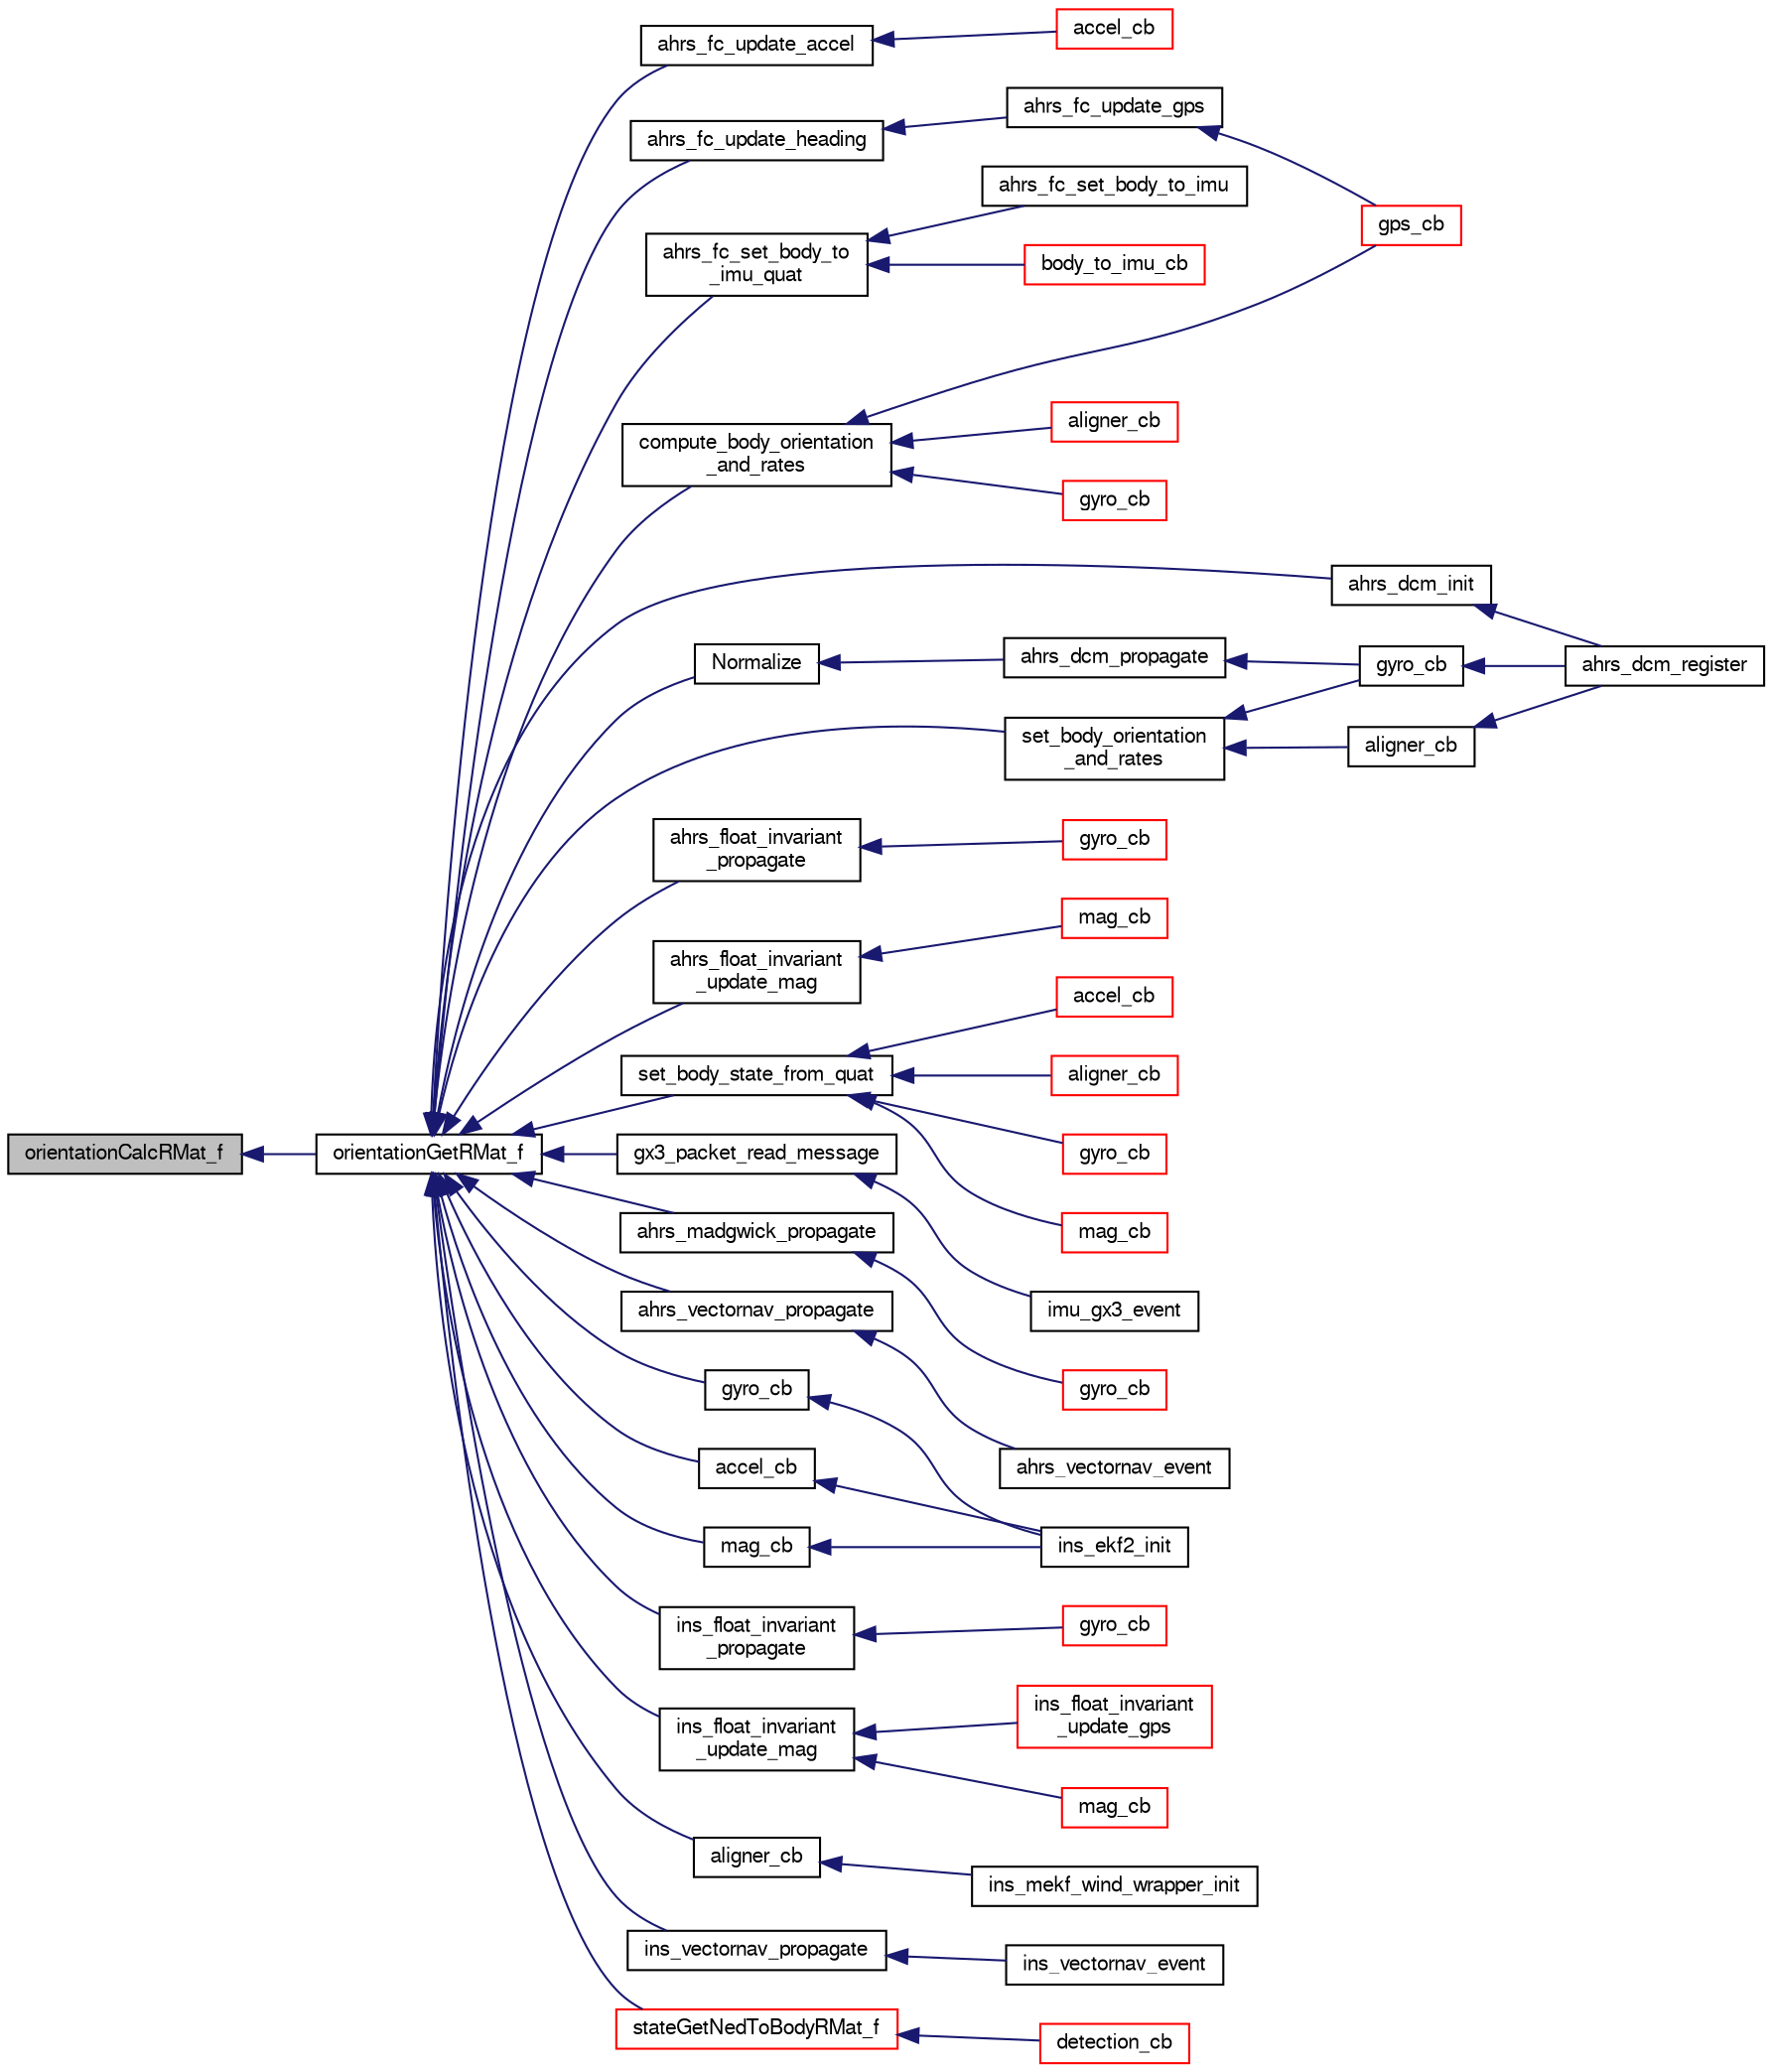 digraph "orientationCalcRMat_f"
{
  edge [fontname="FreeSans",fontsize="10",labelfontname="FreeSans",labelfontsize="10"];
  node [fontname="FreeSans",fontsize="10",shape=record];
  rankdir="LR";
  Node1 [label="orientationCalcRMat_f",height=0.2,width=0.4,color="black", fillcolor="grey75", style="filled", fontcolor="black"];
  Node1 -> Node2 [dir="back",color="midnightblue",fontsize="10",style="solid",fontname="FreeSans"];
  Node2 [label="orientationGetRMat_f",height=0.2,width=0.4,color="black", fillcolor="white", style="filled",URL="$group__math__orientation__representation.html#gadad1660d6ec48c67423b76622ce80b51",tooltip="Get vehicle body attitude rotation matrix (float). "];
  Node2 -> Node3 [dir="back",color="midnightblue",fontsize="10",style="solid",fontname="FreeSans"];
  Node3 [label="ahrs_fc_update_accel",height=0.2,width=0.4,color="black", fillcolor="white", style="filled",URL="$ahrs__float__cmpl_8h.html#ad3fe7a6c0c460ce60bce6bf52e7b684e"];
  Node3 -> Node4 [dir="back",color="midnightblue",fontsize="10",style="solid",fontname="FreeSans"];
  Node4 [label="accel_cb",height=0.2,width=0.4,color="red", fillcolor="white", style="filled",URL="$ahrs__float__cmpl__wrapper_8c.html#aacd6b1869f263f90a6f1fbe777a87793"];
  Node2 -> Node5 [dir="back",color="midnightblue",fontsize="10",style="solid",fontname="FreeSans"];
  Node5 [label="ahrs_fc_update_heading",height=0.2,width=0.4,color="black", fillcolor="white", style="filled",URL="$ahrs__float__cmpl_8h.html#aebdc25e0d7025b98b96153d54e2b29c1",tooltip="Update yaw based on a heading measurement. "];
  Node5 -> Node6 [dir="back",color="midnightblue",fontsize="10",style="solid",fontname="FreeSans"];
  Node6 [label="ahrs_fc_update_gps",height=0.2,width=0.4,color="black", fillcolor="white", style="filled",URL="$ahrs__float__cmpl_8h.html#ad866a4c74ddf87b458a8cadc7a002ef2"];
  Node6 -> Node7 [dir="back",color="midnightblue",fontsize="10",style="solid",fontname="FreeSans"];
  Node7 [label="gps_cb",height=0.2,width=0.4,color="red", fillcolor="white", style="filled",URL="$ahrs__float__cmpl__wrapper_8c.html#a1c1656ce80fe1f1ad49fea691164dbf8"];
  Node2 -> Node8 [dir="back",color="midnightblue",fontsize="10",style="solid",fontname="FreeSans"];
  Node8 [label="ahrs_fc_set_body_to\l_imu_quat",height=0.2,width=0.4,color="black", fillcolor="white", style="filled",URL="$ahrs__float__cmpl_8h.html#af7031b11bbdd78128a0f654b1e95aeec"];
  Node8 -> Node9 [dir="back",color="midnightblue",fontsize="10",style="solid",fontname="FreeSans"];
  Node9 [label="ahrs_fc_set_body_to_imu",height=0.2,width=0.4,color="black", fillcolor="white", style="filled",URL="$ahrs__float__cmpl_8h.html#abcc12ae7ea66597015282905a669d8e6"];
  Node8 -> Node10 [dir="back",color="midnightblue",fontsize="10",style="solid",fontname="FreeSans"];
  Node10 [label="body_to_imu_cb",height=0.2,width=0.4,color="red", fillcolor="white", style="filled",URL="$ahrs__float__cmpl__wrapper_8c.html#ab5f6300c213088a4ea0598baafb5e736"];
  Node2 -> Node11 [dir="back",color="midnightblue",fontsize="10",style="solid",fontname="FreeSans"];
  Node11 [label="compute_body_orientation\l_and_rates",height=0.2,width=0.4,color="black", fillcolor="white", style="filled",URL="$ahrs__float__cmpl__wrapper_8c.html#a2e90a05e5a4ca369d0308bb72e68171d",tooltip="Compute body orientation and rates from imu orientation and rates. "];
  Node11 -> Node12 [dir="back",color="midnightblue",fontsize="10",style="solid",fontname="FreeSans"];
  Node12 [label="aligner_cb",height=0.2,width=0.4,color="red", fillcolor="white", style="filled",URL="$ahrs__float__cmpl__wrapper_8c.html#abb508f672663ab1485eae5b9e1799f21"];
  Node11 -> Node7 [dir="back",color="midnightblue",fontsize="10",style="solid",fontname="FreeSans"];
  Node11 -> Node13 [dir="back",color="midnightblue",fontsize="10",style="solid",fontname="FreeSans"];
  Node13 [label="gyro_cb",height=0.2,width=0.4,color="red", fillcolor="white", style="filled",URL="$ahrs__float__cmpl__wrapper_8c.html#a47e1ea35fdb43af72537c6c9f38b889d"];
  Node2 -> Node14 [dir="back",color="midnightblue",fontsize="10",style="solid",fontname="FreeSans"];
  Node14 [label="ahrs_dcm_init",height=0.2,width=0.4,color="black", fillcolor="white", style="filled",URL="$ahrs__float__dcm_8h.html#a72e0ab470bdd713dbf05bbb7d2aaac0c"];
  Node14 -> Node15 [dir="back",color="midnightblue",fontsize="10",style="solid",fontname="FreeSans"];
  Node15 [label="ahrs_dcm_register",height=0.2,width=0.4,color="black", fillcolor="white", style="filled",URL="$ahrs__float__dcm__wrapper_8h.html#a18235ffdb70868861d5424fe8c4bafa5"];
  Node2 -> Node16 [dir="back",color="midnightblue",fontsize="10",style="solid",fontname="FreeSans"];
  Node16 [label="Normalize",height=0.2,width=0.4,color="black", fillcolor="white", style="filled",URL="$ahrs__float__dcm_8c.html#a231f7602591a267c2669a2af9b9c8749"];
  Node16 -> Node17 [dir="back",color="midnightblue",fontsize="10",style="solid",fontname="FreeSans"];
  Node17 [label="ahrs_dcm_propagate",height=0.2,width=0.4,color="black", fillcolor="white", style="filled",URL="$ahrs__float__dcm_8h.html#a085ad70d62a69cf92b8e08b27b9e60d1"];
  Node17 -> Node18 [dir="back",color="midnightblue",fontsize="10",style="solid",fontname="FreeSans"];
  Node18 [label="gyro_cb",height=0.2,width=0.4,color="black", fillcolor="white", style="filled",URL="$ahrs__float__dcm__wrapper_8c.html#a47e1ea35fdb43af72537c6c9f38b889d"];
  Node18 -> Node15 [dir="back",color="midnightblue",fontsize="10",style="solid",fontname="FreeSans"];
  Node2 -> Node19 [dir="back",color="midnightblue",fontsize="10",style="solid",fontname="FreeSans"];
  Node19 [label="set_body_orientation\l_and_rates",height=0.2,width=0.4,color="black", fillcolor="white", style="filled",URL="$ahrs__float__dcm__wrapper_8c.html#af37e584c40cc004e4db7af1151ff659e",tooltip="Compute body orientation and rates from imu orientation and rates. "];
  Node19 -> Node20 [dir="back",color="midnightblue",fontsize="10",style="solid",fontname="FreeSans"];
  Node20 [label="aligner_cb",height=0.2,width=0.4,color="black", fillcolor="white", style="filled",URL="$ahrs__float__dcm__wrapper_8c.html#abb508f672663ab1485eae5b9e1799f21"];
  Node20 -> Node15 [dir="back",color="midnightblue",fontsize="10",style="solid",fontname="FreeSans"];
  Node19 -> Node18 [dir="back",color="midnightblue",fontsize="10",style="solid",fontname="FreeSans"];
  Node2 -> Node21 [dir="back",color="midnightblue",fontsize="10",style="solid",fontname="FreeSans"];
  Node21 [label="ahrs_float_invariant\l_propagate",height=0.2,width=0.4,color="black", fillcolor="white", style="filled",URL="$ahrs__float__invariant_8h.html#ace7071aaa0f0096495824e48e2e240ff"];
  Node21 -> Node22 [dir="back",color="midnightblue",fontsize="10",style="solid",fontname="FreeSans"];
  Node22 [label="gyro_cb",height=0.2,width=0.4,color="red", fillcolor="white", style="filled",URL="$ahrs__float__invariant__wrapper_8c.html#a47e1ea35fdb43af72537c6c9f38b889d",tooltip="Call ahrs_float_invariant_propagate on new gyro measurements. "];
  Node2 -> Node23 [dir="back",color="midnightblue",fontsize="10",style="solid",fontname="FreeSans"];
  Node23 [label="ahrs_float_invariant\l_update_mag",height=0.2,width=0.4,color="black", fillcolor="white", style="filled",URL="$ahrs__float__invariant_8h.html#af934d0ab33f95b74c4a59bcf3532d736"];
  Node23 -> Node24 [dir="back",color="midnightblue",fontsize="10",style="solid",fontname="FreeSans"];
  Node24 [label="mag_cb",height=0.2,width=0.4,color="red", fillcolor="white", style="filled",URL="$ahrs__float__invariant__wrapper_8c.html#a49cc1e545848b85016af530049991c02"];
  Node2 -> Node25 [dir="back",color="midnightblue",fontsize="10",style="solid",fontname="FreeSans"];
  Node25 [label="set_body_state_from_quat",height=0.2,width=0.4,color="black", fillcolor="white", style="filled",URL="$ahrs__float__mlkf__wrapper_8c.html#abea8ede7c8ebc5179487d3464ab513bb",tooltip="Compute body orientation and rates from imu orientation and rates. "];
  Node25 -> Node26 [dir="back",color="midnightblue",fontsize="10",style="solid",fontname="FreeSans"];
  Node26 [label="accel_cb",height=0.2,width=0.4,color="red", fillcolor="white", style="filled",URL="$ahrs__float__mlkf__wrapper_8c.html#aacd6b1869f263f90a6f1fbe777a87793"];
  Node25 -> Node27 [dir="back",color="midnightblue",fontsize="10",style="solid",fontname="FreeSans"];
  Node27 [label="aligner_cb",height=0.2,width=0.4,color="red", fillcolor="white", style="filled",URL="$ahrs__float__mlkf__wrapper_8c.html#abb508f672663ab1485eae5b9e1799f21"];
  Node25 -> Node28 [dir="back",color="midnightblue",fontsize="10",style="solid",fontname="FreeSans"];
  Node28 [label="gyro_cb",height=0.2,width=0.4,color="red", fillcolor="white", style="filled",URL="$ahrs__float__mlkf__wrapper_8c.html#a47e1ea35fdb43af72537c6c9f38b889d"];
  Node25 -> Node29 [dir="back",color="midnightblue",fontsize="10",style="solid",fontname="FreeSans"];
  Node29 [label="mag_cb",height=0.2,width=0.4,color="red", fillcolor="white", style="filled",URL="$ahrs__float__mlkf__wrapper_8c.html#a49cc1e545848b85016af530049991c02"];
  Node2 -> Node30 [dir="back",color="midnightblue",fontsize="10",style="solid",fontname="FreeSans"];
  Node30 [label="gx3_packet_read_message",height=0.2,width=0.4,color="black", fillcolor="white", style="filled",URL="$ahrs__gx3_8h.html#acb7a83c7954119b08e90b88661889883"];
  Node30 -> Node31 [dir="back",color="midnightblue",fontsize="10",style="solid",fontname="FreeSans"];
  Node31 [label="imu_gx3_event",height=0.2,width=0.4,color="black", fillcolor="white", style="filled",URL="$ahrs__gx3_8h.html#aa9304b3a64697b585311bf38a4dc24ff"];
  Node2 -> Node32 [dir="back",color="midnightblue",fontsize="10",style="solid",fontname="FreeSans"];
  Node32 [label="ahrs_madgwick_propagate",height=0.2,width=0.4,color="black", fillcolor="white", style="filled",URL="$ahrs__madgwick_8h.html#a1983ce3f538a01c2cb88609d5bcc33e2"];
  Node32 -> Node33 [dir="back",color="midnightblue",fontsize="10",style="solid",fontname="FreeSans"];
  Node33 [label="gyro_cb",height=0.2,width=0.4,color="red", fillcolor="white", style="filled",URL="$ahrs__madgwick__wrapper_8c.html#a47e1ea35fdb43af72537c6c9f38b889d",tooltip="Call ahrs_madgwick_propagate on new gyro measurements. "];
  Node2 -> Node34 [dir="back",color="midnightblue",fontsize="10",style="solid",fontname="FreeSans"];
  Node34 [label="ahrs_vectornav_propagate",height=0.2,width=0.4,color="black", fillcolor="white", style="filled",URL="$ahrs__vectornav_8h.html#a372720f51165cb35510d524d12881555",tooltip="Read received data. "];
  Node34 -> Node35 [dir="back",color="midnightblue",fontsize="10",style="solid",fontname="FreeSans"];
  Node35 [label="ahrs_vectornav_event",height=0.2,width=0.4,color="black", fillcolor="white", style="filled",URL="$ahrs__vectornav_8h.html#a36bc2168f7e5f7d7a416978206b62098",tooltip="Event handling for Vectornav. "];
  Node2 -> Node36 [dir="back",color="midnightblue",fontsize="10",style="solid",fontname="FreeSans"];
  Node36 [label="gyro_cb",height=0.2,width=0.4,color="black", fillcolor="white", style="filled",URL="$ins__ekf2_8cpp.html#a47e1ea35fdb43af72537c6c9f38b889d"];
  Node36 -> Node37 [dir="back",color="midnightblue",fontsize="10",style="solid",fontname="FreeSans"];
  Node37 [label="ins_ekf2_init",height=0.2,width=0.4,color="black", fillcolor="white", style="filled",URL="$ins__ekf2_8h.html#a81ce9235d9748d33355fc0018197f4c4"];
  Node2 -> Node38 [dir="back",color="midnightblue",fontsize="10",style="solid",fontname="FreeSans"];
  Node38 [label="accel_cb",height=0.2,width=0.4,color="black", fillcolor="white", style="filled",URL="$ins__ekf2_8cpp.html#aacd6b1869f263f90a6f1fbe777a87793"];
  Node38 -> Node37 [dir="back",color="midnightblue",fontsize="10",style="solid",fontname="FreeSans"];
  Node2 -> Node39 [dir="back",color="midnightblue",fontsize="10",style="solid",fontname="FreeSans"];
  Node39 [label="mag_cb",height=0.2,width=0.4,color="black", fillcolor="white", style="filled",URL="$ins__ekf2_8cpp.html#a49cc1e545848b85016af530049991c02"];
  Node39 -> Node37 [dir="back",color="midnightblue",fontsize="10",style="solid",fontname="FreeSans"];
  Node2 -> Node40 [dir="back",color="midnightblue",fontsize="10",style="solid",fontname="FreeSans"];
  Node40 [label="ins_float_invariant\l_propagate",height=0.2,width=0.4,color="black", fillcolor="white", style="filled",URL="$ins__float__invariant_8h.html#a3295f5f304de90dd15c0465967c3b89f"];
  Node40 -> Node41 [dir="back",color="midnightblue",fontsize="10",style="solid",fontname="FreeSans"];
  Node41 [label="gyro_cb",height=0.2,width=0.4,color="red", fillcolor="white", style="filled",URL="$ins__float__invariant__wrapper_8c.html#a47e1ea35fdb43af72537c6c9f38b889d",tooltip="Call ins_float_invariant_propagate on new gyro measurements. "];
  Node2 -> Node42 [dir="back",color="midnightblue",fontsize="10",style="solid",fontname="FreeSans"];
  Node42 [label="ins_float_invariant\l_update_mag",height=0.2,width=0.4,color="black", fillcolor="white", style="filled",URL="$ins__float__invariant_8h.html#a8b37e7cd344aafd9ed124a7775a9a92e"];
  Node42 -> Node43 [dir="back",color="midnightblue",fontsize="10",style="solid",fontname="FreeSans"];
  Node43 [label="ins_float_invariant\l_update_gps",height=0.2,width=0.4,color="red", fillcolor="white", style="filled",URL="$ins__float__invariant_8h.html#a61e3f6c5195a9e0e99428c7cb5981382"];
  Node42 -> Node44 [dir="back",color="midnightblue",fontsize="10",style="solid",fontname="FreeSans"];
  Node44 [label="mag_cb",height=0.2,width=0.4,color="red", fillcolor="white", style="filled",URL="$ins__float__invariant__wrapper_8c.html#a49cc1e545848b85016af530049991c02"];
  Node2 -> Node45 [dir="back",color="midnightblue",fontsize="10",style="solid",fontname="FreeSans"];
  Node45 [label="aligner_cb",height=0.2,width=0.4,color="black", fillcolor="white", style="filled",URL="$ins__mekf__wind__wrapper_8c.html#abb508f672663ab1485eae5b9e1799f21"];
  Node45 -> Node46 [dir="back",color="midnightblue",fontsize="10",style="solid",fontname="FreeSans"];
  Node46 [label="ins_mekf_wind_wrapper_init",height=0.2,width=0.4,color="black", fillcolor="white", style="filled",URL="$ins__mekf__wind__wrapper_8h.html#a7b3c1fefc89ec1a4ff25484626a02deb",tooltip="Init function. "];
  Node2 -> Node47 [dir="back",color="midnightblue",fontsize="10",style="solid",fontname="FreeSans"];
  Node47 [label="ins_vectornav_propagate",height=0.2,width=0.4,color="black", fillcolor="white", style="filled",URL="$ins__vectornav_8h.html#a5e1e0a3cd2eead4dc89bec75e33e5618",tooltip="Propagate the received states into the vehicle state machine. "];
  Node47 -> Node48 [dir="back",color="midnightblue",fontsize="10",style="solid",fontname="FreeSans"];
  Node48 [label="ins_vectornav_event",height=0.2,width=0.4,color="black", fillcolor="white", style="filled",URL="$ins__vectornav_8h.html#abcd265b9bfefa88327260439223dba81",tooltip="Event handling for Vectornav. "];
  Node2 -> Node49 [dir="back",color="midnightblue",fontsize="10",style="solid",fontname="FreeSans"];
  Node49 [label="stateGetNedToBodyRMat_f",height=0.2,width=0.4,color="red", fillcolor="white", style="filled",URL="$group__state__attitude.html#ga6eb4f715759518e5703890eca116ce8d",tooltip="Get vehicle body attitude rotation matrix (float). "];
  Node49 -> Node50 [dir="back",color="midnightblue",fontsize="10",style="solid",fontname="FreeSans"];
  Node50 [label="detection_cb",height=0.2,width=0.4,color="red", fillcolor="white", style="filled",URL="$cv__target__localization_8c.html#a9dba1ee548dbeb610b39fced772c182b"];
}
